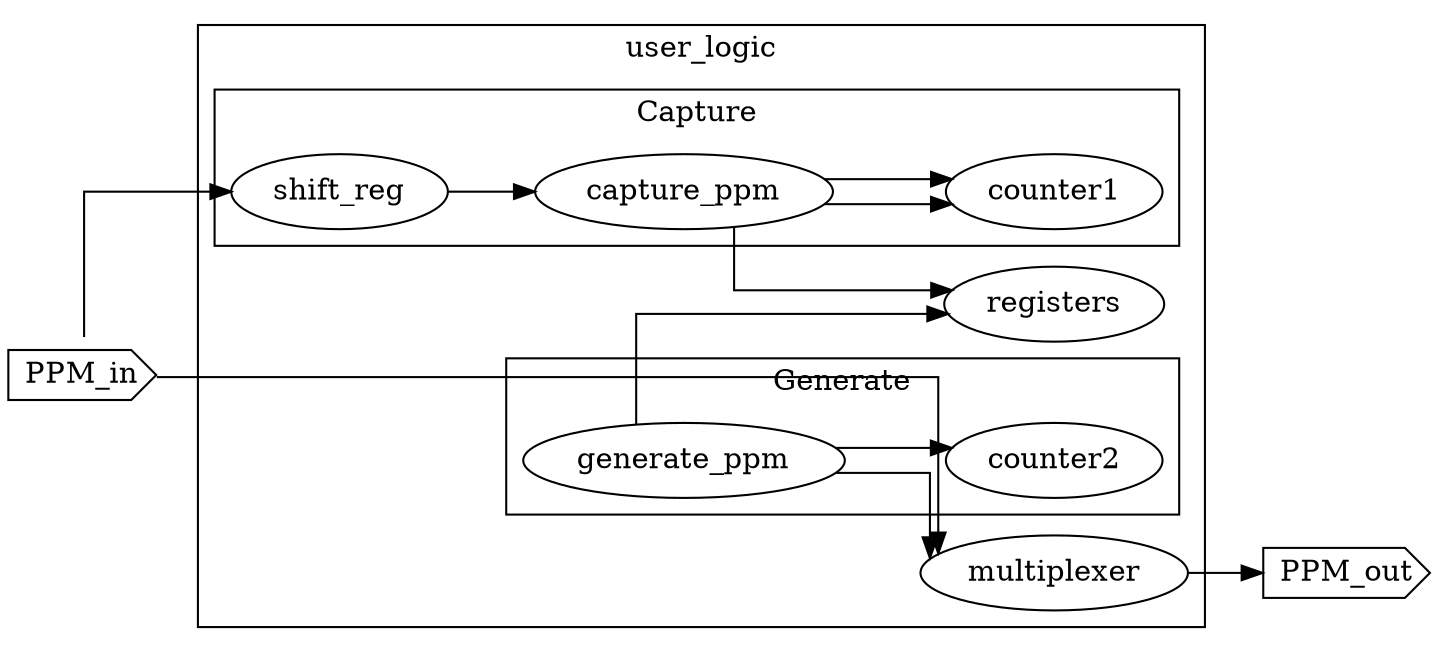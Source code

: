 digraph Structural {
    
    rankdir=LR;
    splines=ortho;
	PPM_in -> shift_reg;
	PPM_in -> multiplexer -> PPM_out;
	
	subgraph cluster_0 {
		subgraph cluster_0_0 {
		    //=UD;
		    shift_reg -> capture_ppm;
		    capture_ppm -> counter1;
		    capture_ppm -> counter1;
		    label = "Capture";
		}
		//shift_reg -> registers;
		subgraph cluster_0_1 {
		    //rankdir=UD;
		    generate_ppm -> counter2;
		    label = "Generate";
		}
		//subgraph cluster_0_2 {
		//    registers -> invis;
		//}
		capture_ppm -> registers;
		generate_ppm -> registers
		//invis [style=invis];
		//registers -> invis ;//[style=invis];
	    //invis -> counter1 //[style=invis];
	    //invis -> counter2 //[style=invis];
		generate_ppm -> multiplexer;
        label = "user_logic";
	}
	
	
	PPM_in [shape=cds]
	PPM_out [shape=cds]
	
}
